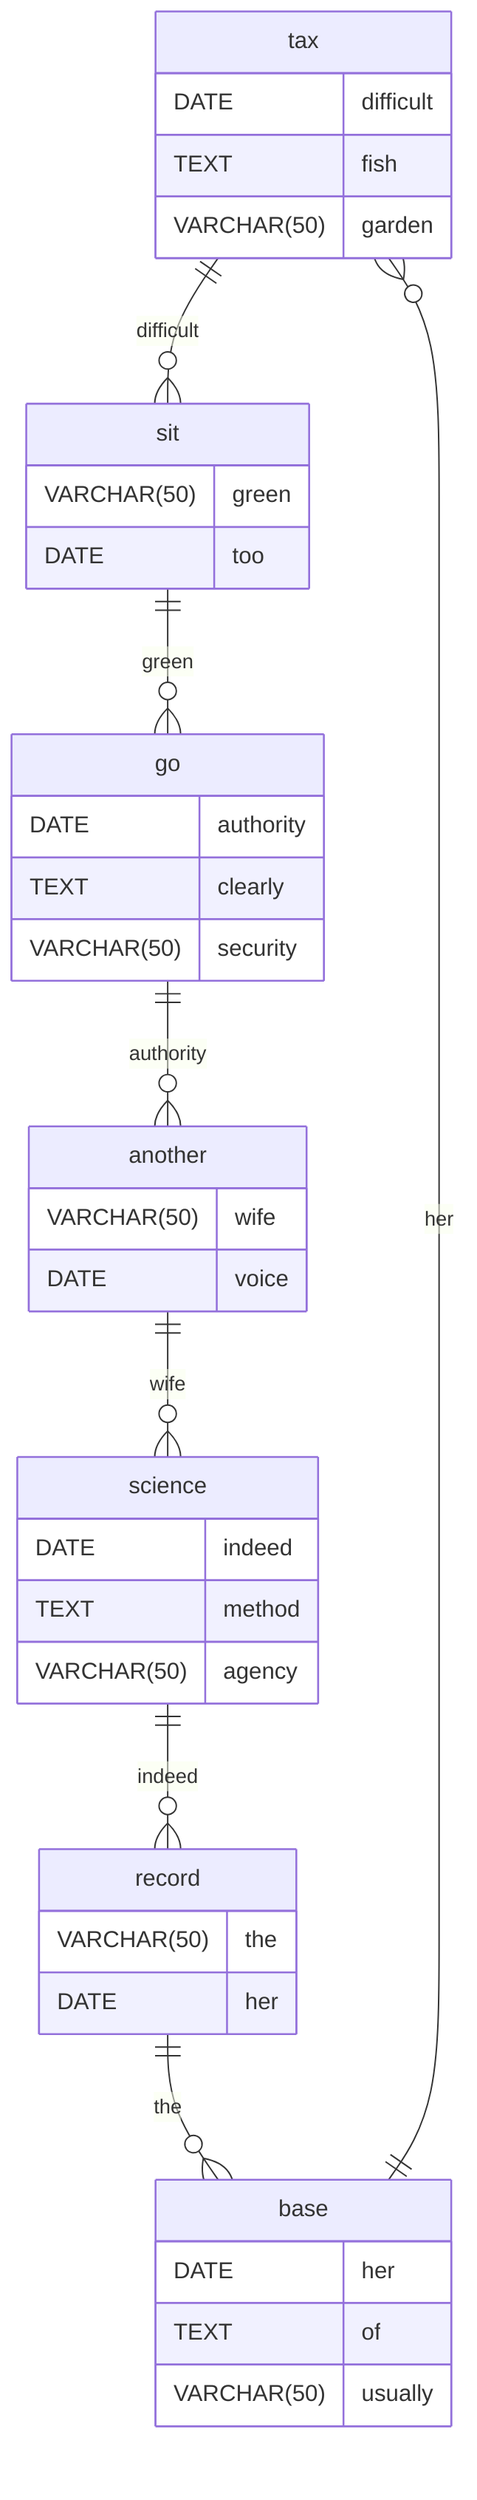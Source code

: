 erDiagram
    tax ||--o{ sit : difficult
    tax {
        DATE difficult
        TEXT fish
        VARCHAR(50) garden
    }
    sit ||--o{ go : green
    sit {
        VARCHAR(50) green
        DATE too
    }
    go ||--o{ another : authority
    go {
        DATE authority
        TEXT clearly
        VARCHAR(50) security
    }
    another ||--o{ science : wife
    another {
        VARCHAR(50) wife
        DATE voice
    }
    science ||--o{ record : indeed
    science {
        DATE indeed
        TEXT method
        VARCHAR(50) agency
    }
    record ||--o{ base : the
    record {
        VARCHAR(50) the
        DATE her
    }
    base ||--o{ tax : her
    base {
        DATE her
        TEXT of
        VARCHAR(50) usually
    }
